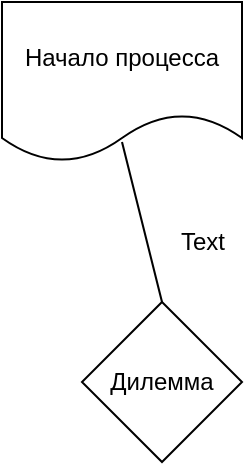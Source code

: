 <mxfile version="16.1.2" type="device"><diagram id="IwMOLP8f7_DJDTwpK3m0" name="Страница 1"><mxGraphModel dx="868" dy="553" grid="1" gridSize="10" guides="1" tooltips="1" connect="1" arrows="1" fold="1" page="1" pageScale="1" pageWidth="827" pageHeight="1169" math="0" shadow="0"><root><mxCell id="0"/><mxCell id="1" parent="0"/><mxCell id="rP5AsjibnhzOz3YLtAK6-1" value="Начало процесса" style="shape=document;whiteSpace=wrap;html=1;boundedLbl=1;" vertex="1" parent="1"><mxGeometry x="320" y="50" width="120" height="80" as="geometry"/></mxCell><mxCell id="rP5AsjibnhzOz3YLtAK6-2" value="Дилемма" style="rhombus;whiteSpace=wrap;html=1;" vertex="1" parent="1"><mxGeometry x="360" y="200" width="80" height="80" as="geometry"/></mxCell><mxCell id="rP5AsjibnhzOz3YLtAK6-3" value="" style="endArrow=none;html=1;rounded=0;exitX=0.5;exitY=0;exitDx=0;exitDy=0;" edge="1" parent="1" source="rP5AsjibnhzOz3YLtAK6-2"><mxGeometry width="50" height="50" relative="1" as="geometry"><mxPoint x="390" y="150" as="sourcePoint"/><mxPoint x="380" y="120" as="targetPoint"/></mxGeometry></mxCell><mxCell id="rP5AsjibnhzOz3YLtAK6-5" value="Text" style="text;html=1;align=center;verticalAlign=middle;resizable=0;points=[];autosize=1;strokeColor=none;fillColor=none;" vertex="1" parent="1"><mxGeometry x="400" y="160" width="40" height="20" as="geometry"/></mxCell></root></mxGraphModel></diagram></mxfile>